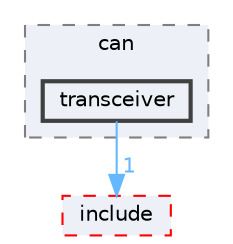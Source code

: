 digraph "transceiver"
{
 // LATEX_PDF_SIZE
  bgcolor="transparent";
  edge [fontname=Helvetica,fontsize=10,labelfontname=Helvetica,labelfontsize=10];
  node [fontname=Helvetica,fontsize=10,shape=box,height=0.2,width=0.4];
  compound=true
  subgraph clusterdir_b6cce3b5df8f760d96fdd95cf1071bf0 {
    graph [ bgcolor="#edf0f7", pencolor="grey50", label="can", fontname=Helvetica,fontsize=10 style="filled,dashed", URL="dir_b6cce3b5df8f760d96fdd95cf1071bf0.html",tooltip=""]
  dir_31d370e8f81c0922ec1e4a5f85a985ed [label="transceiver", fillcolor="#edf0f7", color="grey25", style="filled,bold", URL="dir_31d370e8f81c0922ec1e4a5f85a985ed.html",tooltip=""];
  }
  dir_0ea80bc0964503052087a59073942c4d [label="include", fillcolor="#edf0f7", color="red", style="filled,dashed", URL="dir_0ea80bc0964503052087a59073942c4d.html",tooltip=""];
  dir_31d370e8f81c0922ec1e4a5f85a985ed->dir_0ea80bc0964503052087a59073942c4d [headlabel="1", labeldistance=1.5 headhref="dir_000214_000105.html" href="dir_000214_000105.html" color="steelblue1" fontcolor="steelblue1"];
}

